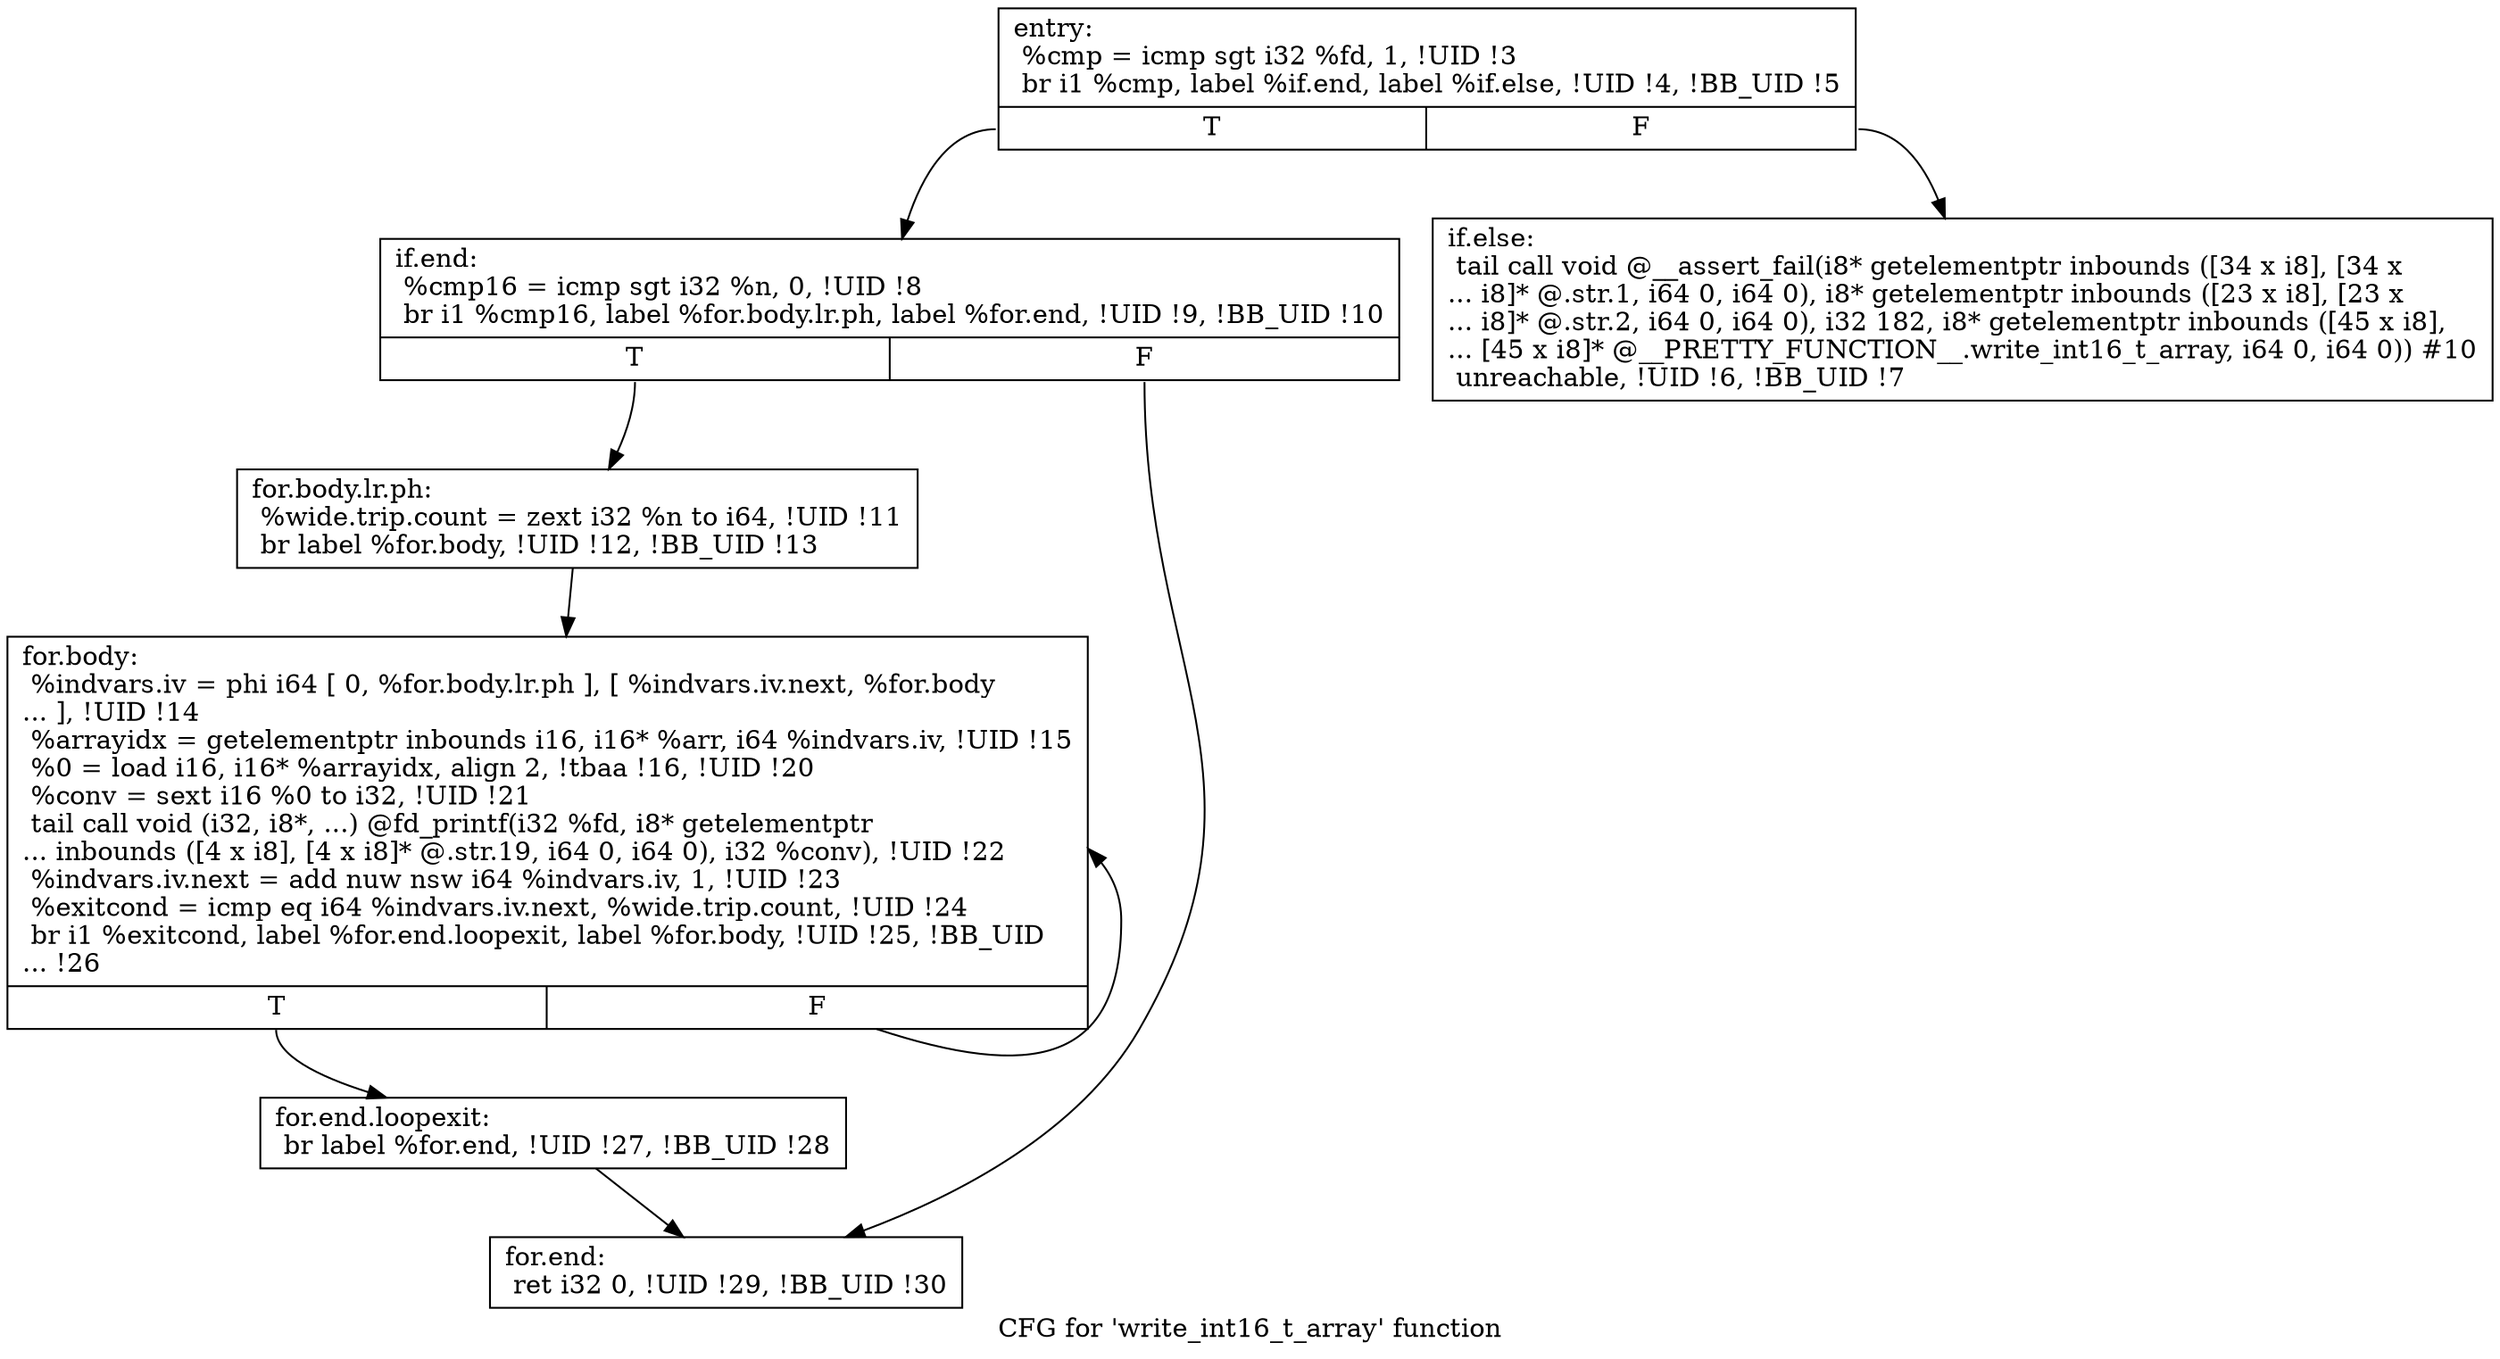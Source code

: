 digraph "CFG for 'write_int16_t_array' function" {
	label="CFG for 'write_int16_t_array' function";

	Node0x55f0144abcc0 [shape=record,label="{entry:\l  %cmp = icmp sgt i32 %fd, 1, !UID !3\l  br i1 %cmp, label %if.end, label %if.else, !UID !4, !BB_UID !5\l|{<s0>T|<s1>F}}"];
	Node0x55f0144abcc0:s0 -> Node0x55f0144ac290;
	Node0x55f0144abcc0:s1 -> Node0x55f0144ac240;
	Node0x55f0144ac240 [shape=record,label="{if.else:                                          \l  tail call void @__assert_fail(i8* getelementptr inbounds ([34 x i8], [34 x\l... i8]* @.str.1, i64 0, i64 0), i8* getelementptr inbounds ([23 x i8], [23 x\l... i8]* @.str.2, i64 0, i64 0), i32 182, i8* getelementptr inbounds ([45 x i8],\l... [45 x i8]* @__PRETTY_FUNCTION__.write_int16_t_array, i64 0, i64 0)) #10\l  unreachable, !UID !6, !BB_UID !7\l}"];
	Node0x55f0144ac290 [shape=record,label="{if.end:                                           \l  %cmp16 = icmp sgt i32 %n, 0, !UID !8\l  br i1 %cmp16, label %for.body.lr.ph, label %for.end, !UID !9, !BB_UID !10\l|{<s0>T|<s1>F}}"];
	Node0x55f0144ac290:s0 -> Node0x55f0144ac2e0;
	Node0x55f0144ac290:s1 -> Node0x55f0144ac3d0;
	Node0x55f0144ac2e0 [shape=record,label="{for.body.lr.ph:                                   \l  %wide.trip.count = zext i32 %n to i64, !UID !11\l  br label %for.body, !UID !12, !BB_UID !13\l}"];
	Node0x55f0144ac2e0 -> Node0x55f0144ac330;
	Node0x55f0144ac330 [shape=record,label="{for.body:                                         \l  %indvars.iv = phi i64 [ 0, %for.body.lr.ph ], [ %indvars.iv.next, %for.body\l... ], !UID !14\l  %arrayidx = getelementptr inbounds i16, i16* %arr, i64 %indvars.iv, !UID !15\l  %0 = load i16, i16* %arrayidx, align 2, !tbaa !16, !UID !20\l  %conv = sext i16 %0 to i32, !UID !21\l  tail call void (i32, i8*, ...) @fd_printf(i32 %fd, i8* getelementptr\l... inbounds ([4 x i8], [4 x i8]* @.str.19, i64 0, i64 0), i32 %conv), !UID !22\l  %indvars.iv.next = add nuw nsw i64 %indvars.iv, 1, !UID !23\l  %exitcond = icmp eq i64 %indvars.iv.next, %wide.trip.count, !UID !24\l  br i1 %exitcond, label %for.end.loopexit, label %for.body, !UID !25, !BB_UID\l... !26\l|{<s0>T|<s1>F}}"];
	Node0x55f0144ac330:s0 -> Node0x55f0144ac380;
	Node0x55f0144ac330:s1 -> Node0x55f0144ac330;
	Node0x55f0144ac380 [shape=record,label="{for.end.loopexit:                                 \l  br label %for.end, !UID !27, !BB_UID !28\l}"];
	Node0x55f0144ac380 -> Node0x55f0144ac3d0;
	Node0x55f0144ac3d0 [shape=record,label="{for.end:                                          \l  ret i32 0, !UID !29, !BB_UID !30\l}"];
}

